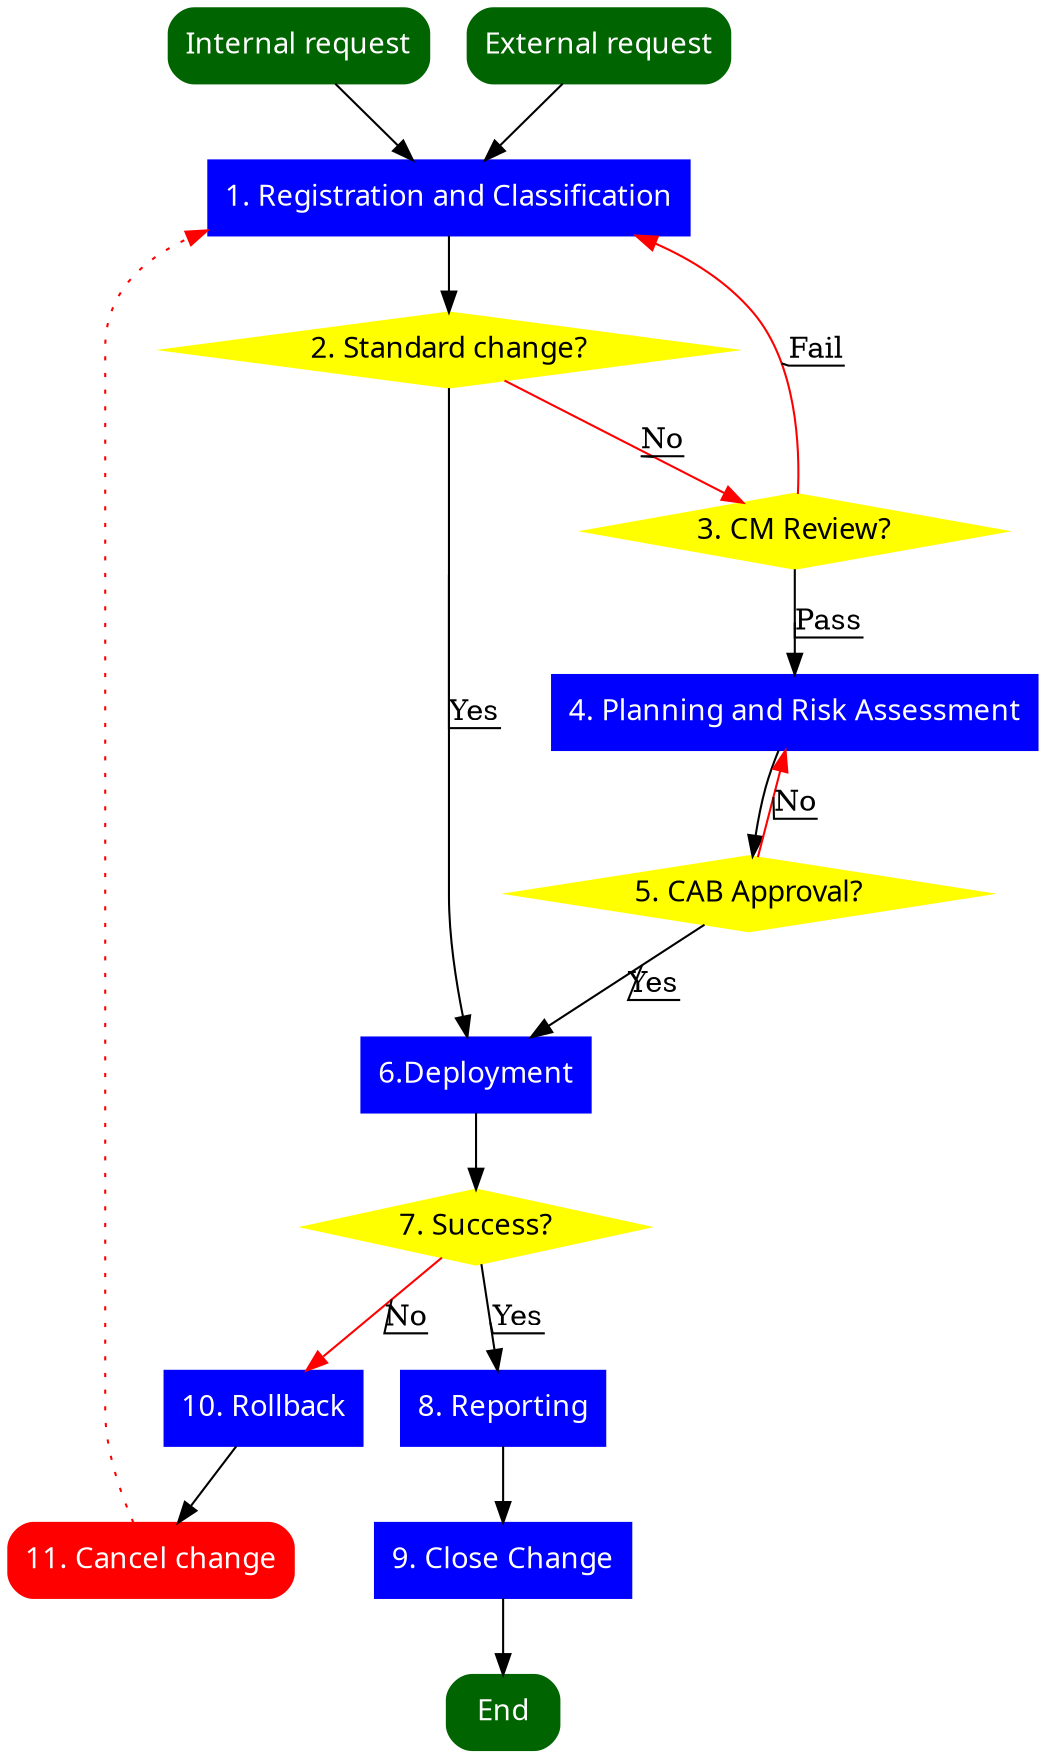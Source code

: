 digraph {
    node[fontname="Verdana", style=rounded]
    internal_change[
        shape=box, 
        style="rounded,filled", 
        color=darkgreen, 
        fontcolor=white,
        label="Internal request"];
    external_change[
        shape=box, 
        style="rounded,filled", 
        color=darkgreen, 
        fontcolor=white,
        label="External request"];
    end_finish[
        shape=box, 
        style="rounded,filled", 
        color=darkgreen,
        fontcolor=white,              
        label="End"];
    end_cancel[
        shape=box, 
        style="rounded,filled", 
        color=red, 
        fontcolor=white,
        label="11. Cancel change"];
    registration[
        shape=box, 
        style=filled,
        color=blue,
        fontcolor=white,
        label="1. Registration and Classification"];
    deployment[
        shape=box, 
        style=filled,
        color=blue,
        fontcolor=white,
        label="6.Deployment"];
    planning[
        shape=box, 
        style=filled,
        color=blue,
        fontcolor=white,
        label="4. Planning and Risk Assessment"];
    rollback[
        shape=box, 
        style=filled,
        color=blue,
        fontcolor=white,
        label="10. Rollback"];
    reporting[
        shape=box, 
        style=filled,
        color=blue,
        fontcolor=white,
        label="8. Reporting"];
    close[
        shape=box, 
        style=filled,
        color=blue,
        fontcolor=white,
        label="9. Close Change"];

    if_preapproved[
        shape=diamond, 
        style=filled,
        color=yellow,
        label="2. Standard change?"];
    if_cmapproved[
        shape=diamond,
        style=filled,
        color=yellow, 
        label="3. CM Review?"];
    if_cabapproved[
        shape=diamond,
        style=filled,
        color=yellow, 
        label="5. CAB Approval?"];
    if_changesuccess[
        shape=diamond,
        style=filled,
        color=yellow, 
        label="7. Success?"];

    internal_change -> registration;
    external_change -> registration
    registration -> if_preapproved;
    if_preapproved -> deployment[
        label=Yes,
        decorate=true];
    if_preapproved -> if_cmapproved[
        label=No, 
        color=red
        decorate=true];
    if_cmapproved -> planning[
        label=Pass,
        decorate=true];
    if_cmapproved -> registration[
        label=Fail, 
        color=red, 
        decorate=true];
    planning -> if_cabapproved
    if_cabapproved -> deployment[
        label=Yes,
        decorate=true];
    if_cabapproved -> planning[
        label=No, 
        color=red,
        decorate=true];
    deployment -> if_changesuccess
    if_changesuccess -> reporting[
        label=Yes,
        decorate=true];
    if_changesuccess -> rollback[
        label=No, 
        color=red,
        decorate=true];
    rollback -> end_cancel;
    reporting -> close;
    close -> end_finish;
    end_cancel -> registration [
        color=red,
        style=dotted,
    ];
}